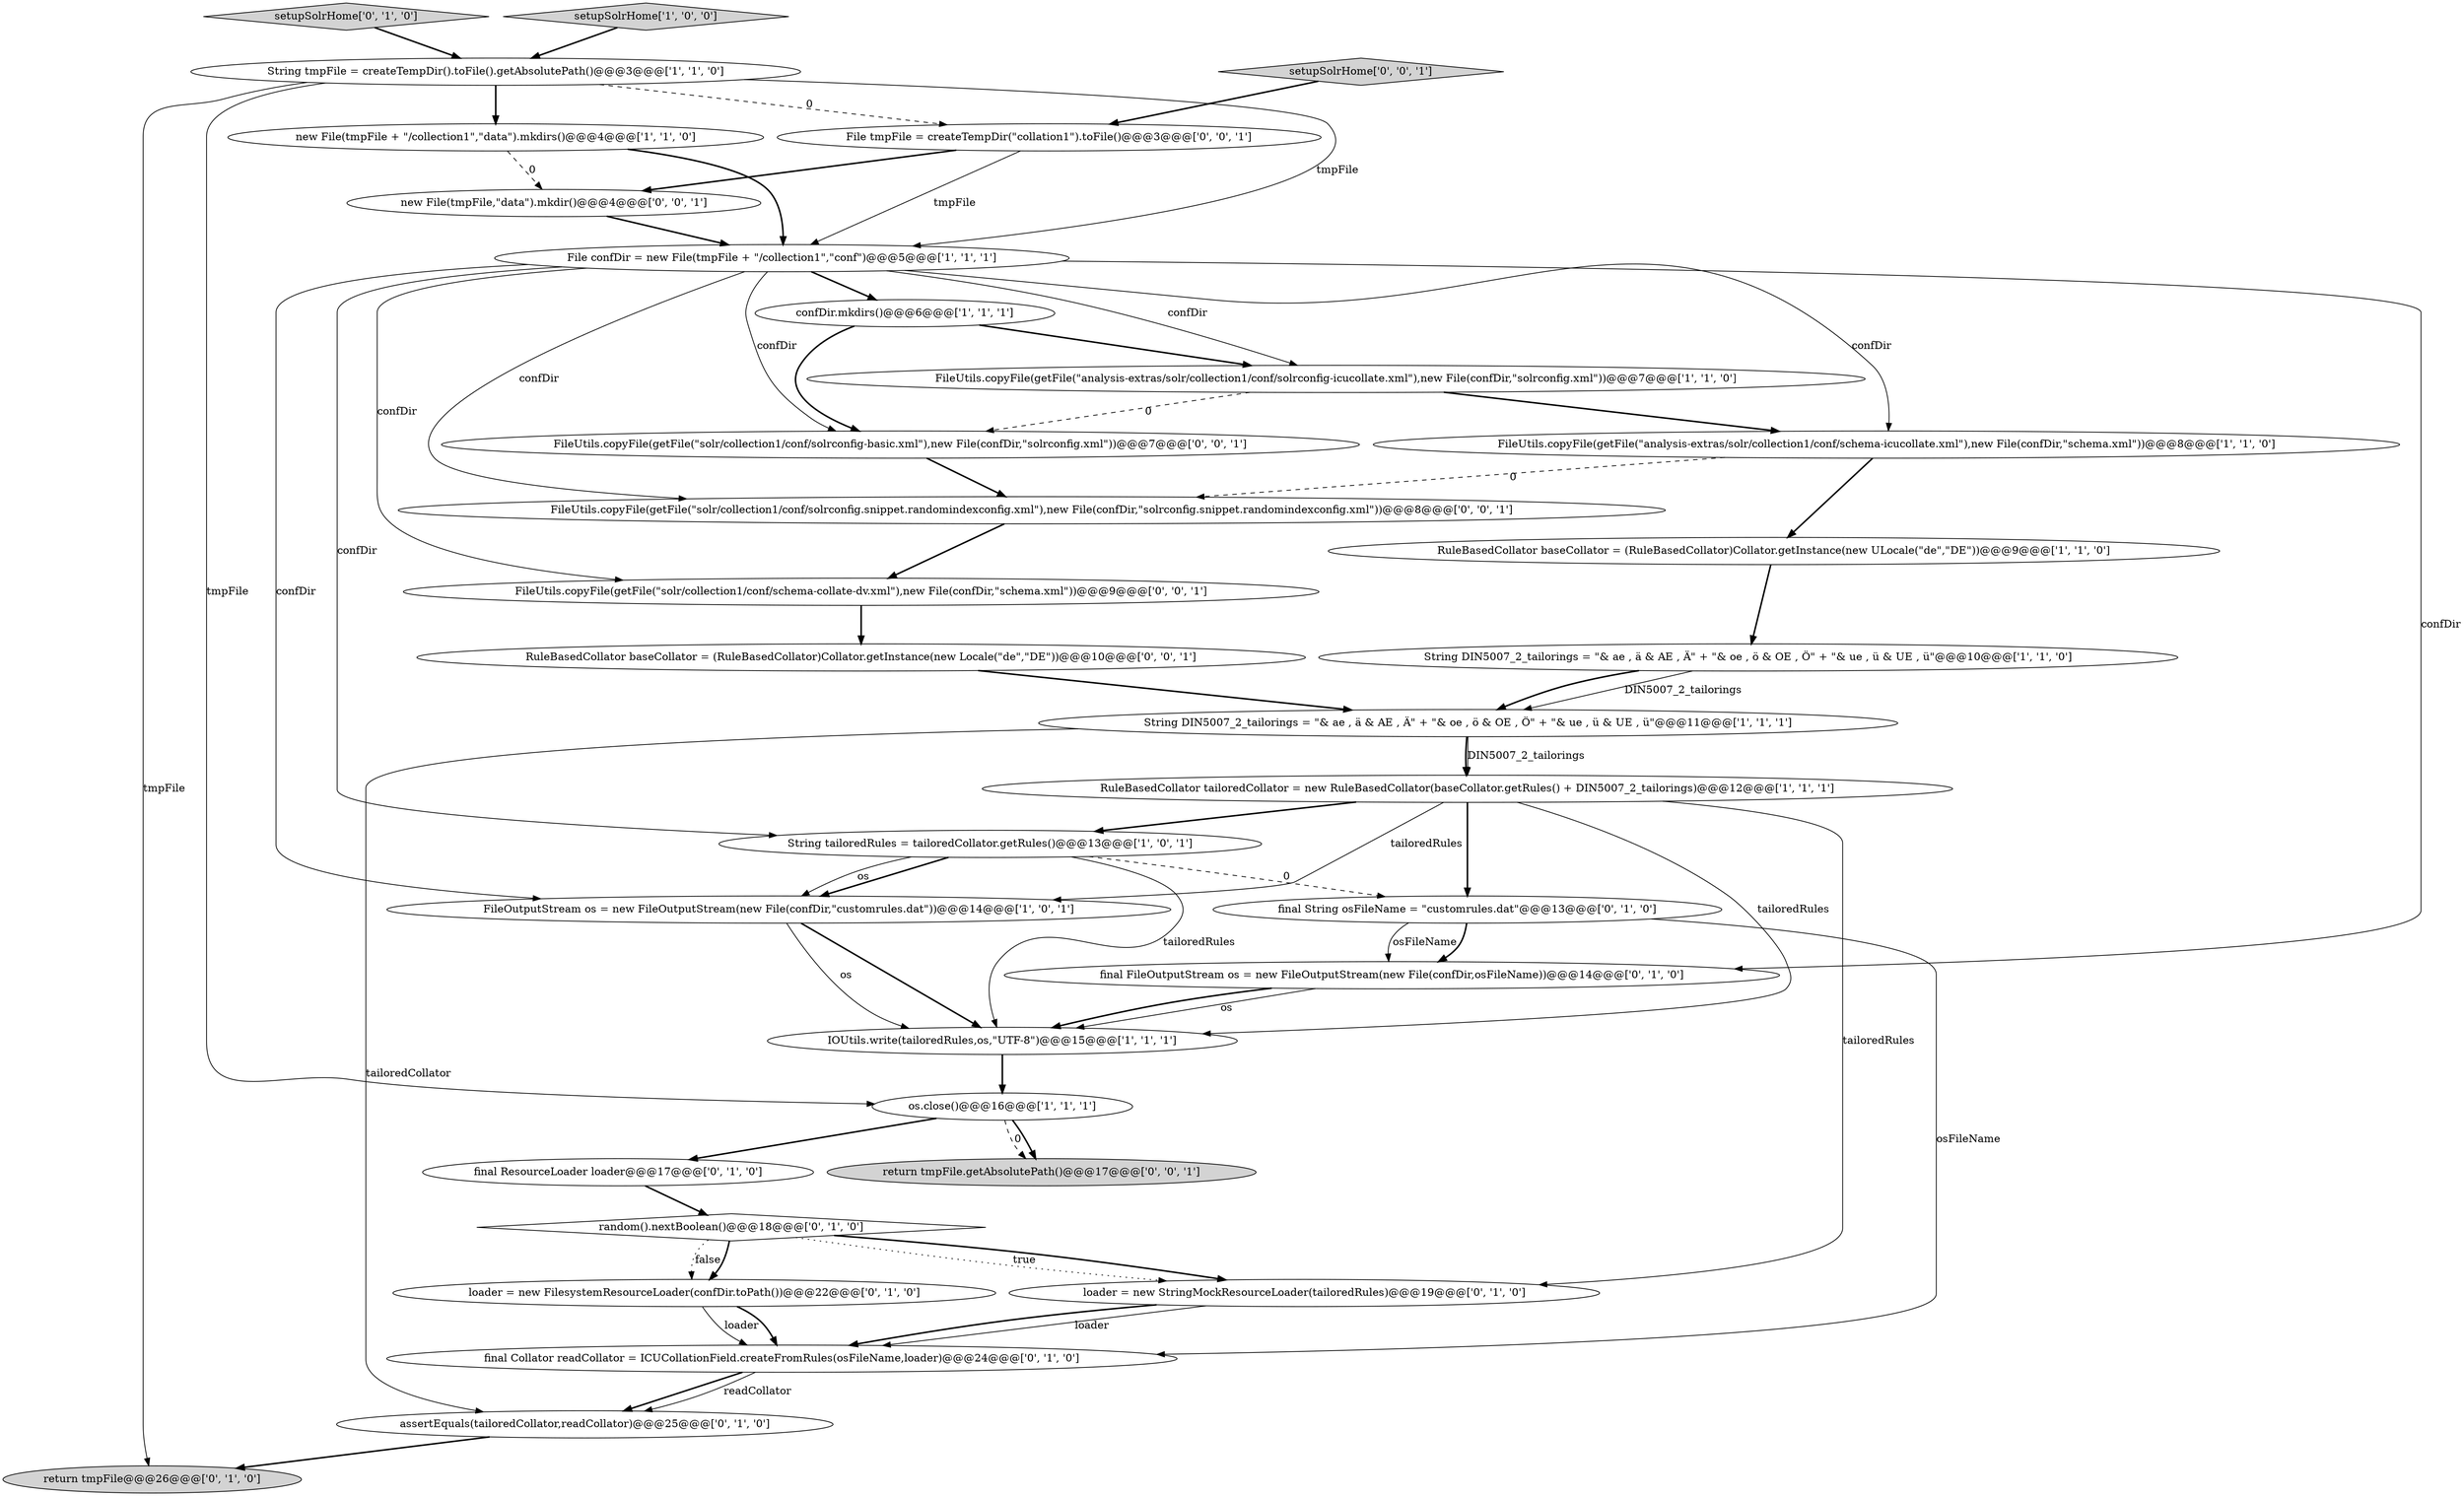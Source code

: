 digraph {
0 [style = filled, label = "RuleBasedCollator baseCollator = (RuleBasedCollator)Collator.getInstance(new ULocale(\"de\",\"DE\"))@@@9@@@['1', '1', '0']", fillcolor = white, shape = ellipse image = "AAA0AAABBB1BBB"];
19 [style = filled, label = "final String osFileName = \"customrules.dat\"@@@13@@@['0', '1', '0']", fillcolor = white, shape = ellipse image = "AAA1AAABBB2BBB"];
30 [style = filled, label = "FileUtils.copyFile(getFile(\"solr/collection1/conf/solrconfig-basic.xml\"),new File(confDir,\"solrconfig.xml\"))@@@7@@@['0', '0', '1']", fillcolor = white, shape = ellipse image = "AAA0AAABBB3BBB"];
8 [style = filled, label = "os.close()@@@16@@@['1', '1', '1']", fillcolor = white, shape = ellipse image = "AAA0AAABBB1BBB"];
5 [style = filled, label = "String tmpFile = createTempDir().toFile().getAbsolutePath()@@@3@@@['1', '1', '0']", fillcolor = white, shape = ellipse image = "AAA0AAABBB1BBB"];
24 [style = filled, label = "final ResourceLoader loader@@@17@@@['0', '1', '0']", fillcolor = white, shape = ellipse image = "AAA1AAABBB2BBB"];
17 [style = filled, label = "setupSolrHome['0', '1', '0']", fillcolor = lightgray, shape = diamond image = "AAA0AAABBB2BBB"];
4 [style = filled, label = "FileOutputStream os = new FileOutputStream(new File(confDir,\"customrules.dat\"))@@@14@@@['1', '0', '1']", fillcolor = white, shape = ellipse image = "AAA0AAABBB1BBB"];
1 [style = filled, label = "String DIN5007_2_tailorings = \"& ae , ä & AE , Ä\" + \"& oe , ö & OE , Ö\" + \"& ue , ü & UE , ü\"@@@10@@@['1', '1', '0']", fillcolor = white, shape = ellipse image = "AAA0AAABBB1BBB"];
13 [style = filled, label = "FileUtils.copyFile(getFile(\"analysis-extras/solr/collection1/conf/solrconfig-icucollate.xml\"),new File(confDir,\"solrconfig.xml\"))@@@7@@@['1', '1', '0']", fillcolor = white, shape = ellipse image = "AAA0AAABBB1BBB"];
28 [style = filled, label = "return tmpFile.getAbsolutePath()@@@17@@@['0', '0', '1']", fillcolor = lightgray, shape = ellipse image = "AAA0AAABBB3BBB"];
6 [style = filled, label = "RuleBasedCollator tailoredCollator = new RuleBasedCollator(baseCollator.getRules() + DIN5007_2_tailorings)@@@12@@@['1', '1', '1']", fillcolor = white, shape = ellipse image = "AAA0AAABBB1BBB"];
32 [style = filled, label = "FileUtils.copyFile(getFile(\"solr/collection1/conf/solrconfig.snippet.randomindexconfig.xml\"),new File(confDir,\"solrconfig.snippet.randomindexconfig.xml\"))@@@8@@@['0', '0', '1']", fillcolor = white, shape = ellipse image = "AAA0AAABBB3BBB"];
14 [style = filled, label = "setupSolrHome['1', '0', '0']", fillcolor = lightgray, shape = diamond image = "AAA0AAABBB1BBB"];
2 [style = filled, label = "String tailoredRules = tailoredCollator.getRules()@@@13@@@['1', '0', '1']", fillcolor = white, shape = ellipse image = "AAA0AAABBB1BBB"];
15 [style = filled, label = "random().nextBoolean()@@@18@@@['0', '1', '0']", fillcolor = white, shape = diamond image = "AAA1AAABBB2BBB"];
23 [style = filled, label = "final FileOutputStream os = new FileOutputStream(new File(confDir,osFileName))@@@14@@@['0', '1', '0']", fillcolor = white, shape = ellipse image = "AAA1AAABBB2BBB"];
25 [style = filled, label = "setupSolrHome['0', '0', '1']", fillcolor = lightgray, shape = diamond image = "AAA0AAABBB3BBB"];
9 [style = filled, label = "String DIN5007_2_tailorings = \"& ae , ä & AE , Ä\" + \"& oe , ö & OE , Ö\" + \"& ue , ü & UE , ü\"@@@11@@@['1', '1', '1']", fillcolor = white, shape = ellipse image = "AAA0AAABBB1BBB"];
20 [style = filled, label = "loader = new FilesystemResourceLoader(confDir.toPath())@@@22@@@['0', '1', '0']", fillcolor = white, shape = ellipse image = "AAA1AAABBB2BBB"];
21 [style = filled, label = "final Collator readCollator = ICUCollationField.createFromRules(osFileName,loader)@@@24@@@['0', '1', '0']", fillcolor = white, shape = ellipse image = "AAA1AAABBB2BBB"];
29 [style = filled, label = "File tmpFile = createTempDir(\"collation1\").toFile()@@@3@@@['0', '0', '1']", fillcolor = white, shape = ellipse image = "AAA0AAABBB3BBB"];
12 [style = filled, label = "IOUtils.write(tailoredRules,os,\"UTF-8\")@@@15@@@['1', '1', '1']", fillcolor = white, shape = ellipse image = "AAA0AAABBB1BBB"];
31 [style = filled, label = "FileUtils.copyFile(getFile(\"solr/collection1/conf/schema-collate-dv.xml\"),new File(confDir,\"schema.xml\"))@@@9@@@['0', '0', '1']", fillcolor = white, shape = ellipse image = "AAA0AAABBB3BBB"];
27 [style = filled, label = "new File(tmpFile,\"data\").mkdir()@@@4@@@['0', '0', '1']", fillcolor = white, shape = ellipse image = "AAA0AAABBB3BBB"];
26 [style = filled, label = "RuleBasedCollator baseCollator = (RuleBasedCollator)Collator.getInstance(new Locale(\"de\",\"DE\"))@@@10@@@['0', '0', '1']", fillcolor = white, shape = ellipse image = "AAA0AAABBB3BBB"];
7 [style = filled, label = "FileUtils.copyFile(getFile(\"analysis-extras/solr/collection1/conf/schema-icucollate.xml\"),new File(confDir,\"schema.xml\"))@@@8@@@['1', '1', '0']", fillcolor = white, shape = ellipse image = "AAA0AAABBB1BBB"];
11 [style = filled, label = "File confDir = new File(tmpFile + \"/collection1\",\"conf\")@@@5@@@['1', '1', '1']", fillcolor = white, shape = ellipse image = "AAA0AAABBB1BBB"];
22 [style = filled, label = "return tmpFile@@@26@@@['0', '1', '0']", fillcolor = lightgray, shape = ellipse image = "AAA0AAABBB2BBB"];
16 [style = filled, label = "loader = new StringMockResourceLoader(tailoredRules)@@@19@@@['0', '1', '0']", fillcolor = white, shape = ellipse image = "AAA1AAABBB2BBB"];
10 [style = filled, label = "new File(tmpFile + \"/collection1\",\"data\").mkdirs()@@@4@@@['1', '1', '0']", fillcolor = white, shape = ellipse image = "AAA0AAABBB1BBB"];
18 [style = filled, label = "assertEquals(tailoredCollator,readCollator)@@@25@@@['0', '1', '0']", fillcolor = white, shape = ellipse image = "AAA1AAABBB2BBB"];
3 [style = filled, label = "confDir.mkdirs()@@@6@@@['1', '1', '1']", fillcolor = white, shape = ellipse image = "AAA0AAABBB1BBB"];
4->12 [style = solid, label="os"];
14->5 [style = bold, label=""];
11->3 [style = bold, label=""];
16->21 [style = solid, label="loader"];
11->32 [style = solid, label="confDir"];
19->23 [style = solid, label="osFileName"];
8->28 [style = dashed, label="0"];
29->27 [style = bold, label=""];
25->29 [style = bold, label=""];
13->7 [style = bold, label=""];
2->12 [style = solid, label="tailoredRules"];
1->9 [style = bold, label=""];
2->4 [style = bold, label=""];
20->21 [style = solid, label="loader"];
11->2 [style = solid, label="confDir"];
15->20 [style = dotted, label="false"];
18->22 [style = bold, label=""];
1->9 [style = solid, label="DIN5007_2_tailorings"];
9->6 [style = solid, label="DIN5007_2_tailorings"];
24->15 [style = bold, label=""];
7->32 [style = dashed, label="0"];
23->12 [style = solid, label="os"];
9->18 [style = solid, label="tailoredCollator"];
3->30 [style = bold, label=""];
10->11 [style = bold, label=""];
29->11 [style = solid, label="tmpFile"];
6->19 [style = bold, label=""];
19->23 [style = bold, label=""];
27->11 [style = bold, label=""];
5->10 [style = bold, label=""];
3->13 [style = bold, label=""];
31->26 [style = bold, label=""];
0->1 [style = bold, label=""];
26->9 [style = bold, label=""];
11->4 [style = solid, label="confDir"];
6->2 [style = bold, label=""];
9->6 [style = bold, label=""];
5->11 [style = solid, label="tmpFile"];
20->21 [style = bold, label=""];
2->19 [style = dashed, label="0"];
2->4 [style = solid, label="os"];
16->21 [style = bold, label=""];
11->31 [style = solid, label="confDir"];
6->4 [style = solid, label="tailoredRules"];
23->12 [style = bold, label=""];
21->18 [style = bold, label=""];
32->31 [style = bold, label=""];
30->32 [style = bold, label=""];
7->0 [style = bold, label=""];
8->28 [style = bold, label=""];
10->27 [style = dashed, label="0"];
15->16 [style = bold, label=""];
21->18 [style = solid, label="readCollator"];
4->12 [style = bold, label=""];
6->16 [style = solid, label="tailoredRules"];
15->20 [style = bold, label=""];
11->13 [style = solid, label="confDir"];
15->16 [style = dotted, label="true"];
5->22 [style = solid, label="tmpFile"];
6->12 [style = solid, label="tailoredRules"];
8->24 [style = bold, label=""];
5->8 [style = solid, label="tmpFile"];
11->7 [style = solid, label="confDir"];
11->23 [style = solid, label="confDir"];
11->30 [style = solid, label="confDir"];
12->8 [style = bold, label=""];
13->30 [style = dashed, label="0"];
17->5 [style = bold, label=""];
5->29 [style = dashed, label="0"];
19->21 [style = solid, label="osFileName"];
}
